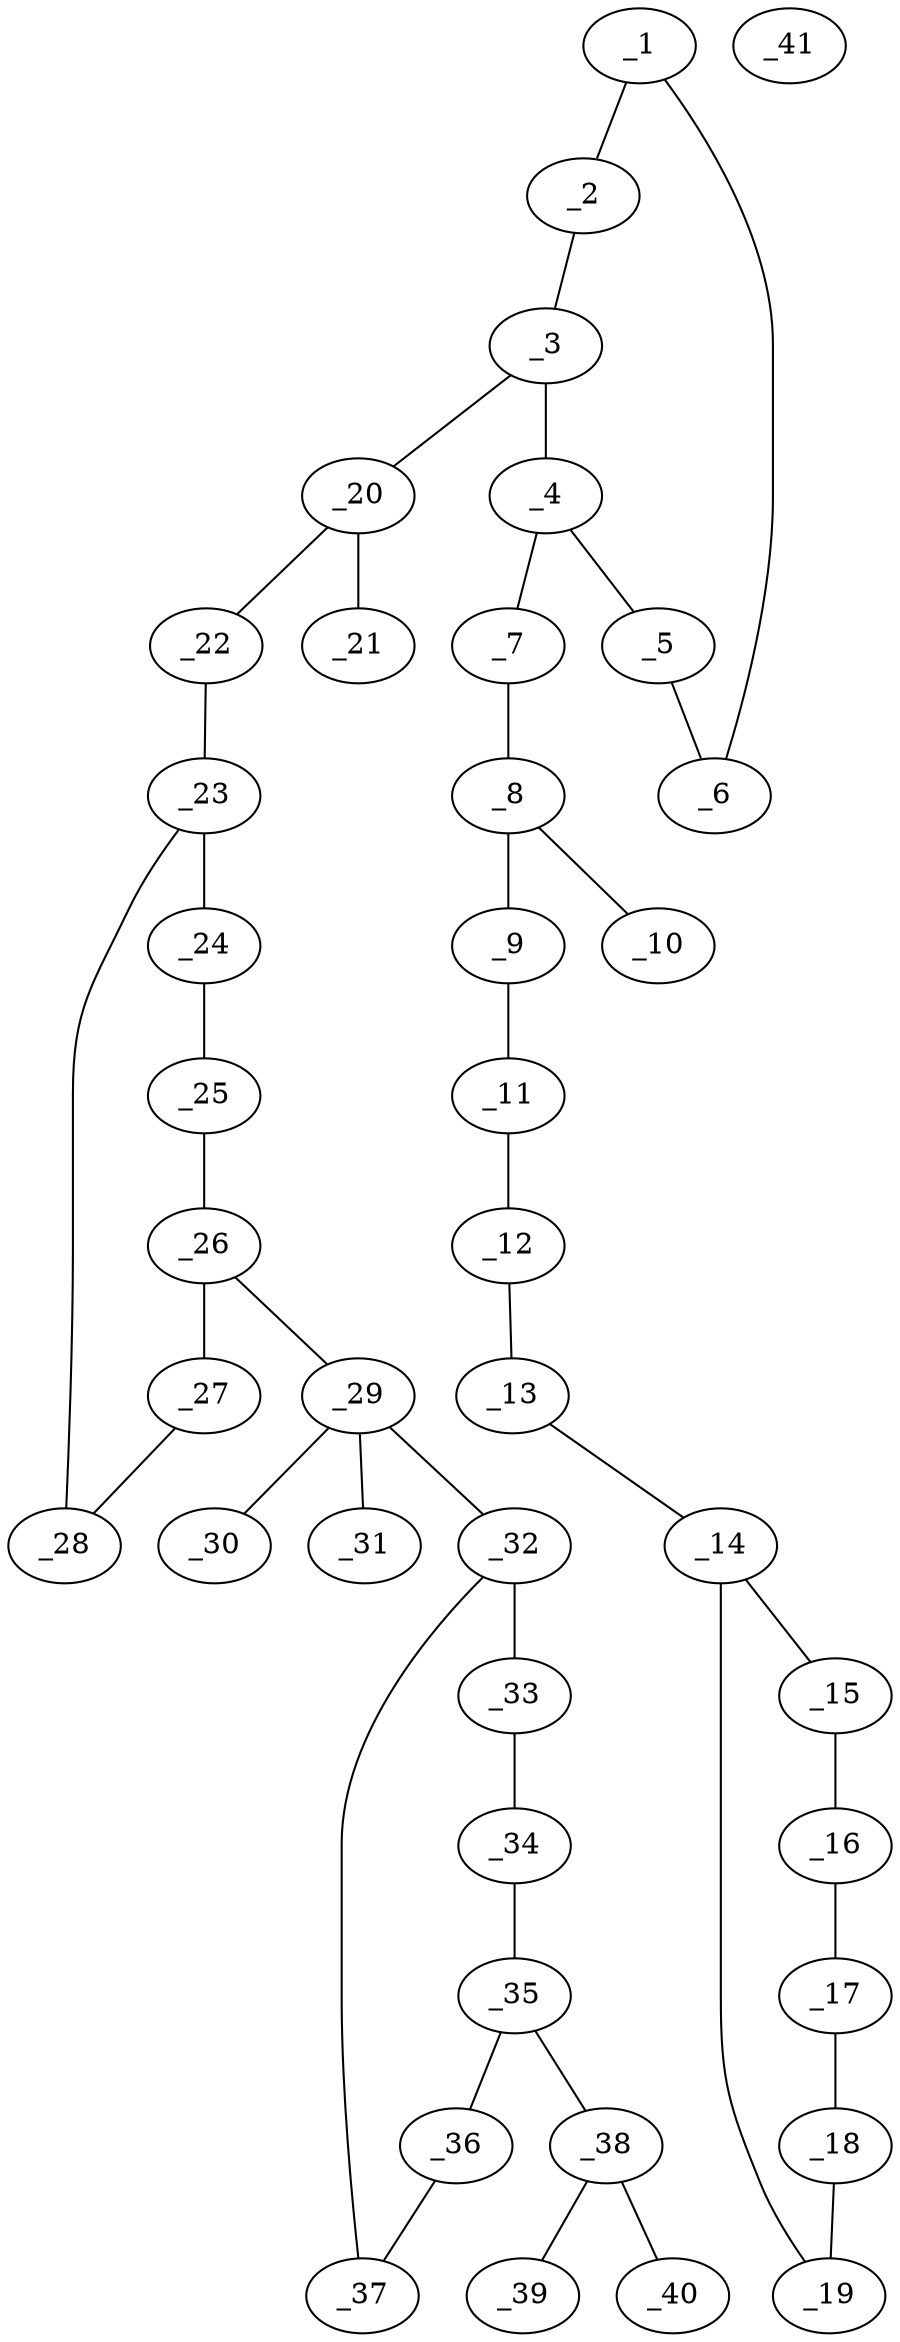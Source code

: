 graph molid698554 {
	_1	 [charge=0,
		chem=1,
		symbol="C  ",
		x="11.5263",
		y="5.5"];
	_2	 [charge=0,
		chem=1,
		symbol="C  ",
		x="11.5263",
		y="4.5"];
	_1 -- _2	 [valence=1];
	_6	 [charge=0,
		chem=1,
		symbol="C  ",
		x="10.6603",
		y=6];
	_1 -- _6	 [valence=2];
	_3	 [charge=0,
		chem=1,
		symbol="C  ",
		x="10.6603",
		y=4];
	_2 -- _3	 [valence=2];
	_4	 [charge=0,
		chem=1,
		symbol="C  ",
		x="9.7942",
		y="4.5"];
	_3 -- _4	 [valence=1];
	_20	 [charge=0,
		chem=1,
		symbol="C  ",
		x="10.6603",
		y=3];
	_3 -- _20	 [valence=1];
	_5	 [charge=0,
		chem=1,
		symbol="C  ",
		x="9.7942",
		y="5.5"];
	_4 -- _5	 [valence=2];
	_7	 [charge=0,
		chem=5,
		symbol="S  ",
		x="8.9282",
		y=4];
	_4 -- _7	 [valence=1];
	_5 -- _6	 [valence=1];
	_8	 [charge=0,
		chem=1,
		symbol="C  ",
		x="8.0622",
		y="4.5"];
	_7 -- _8	 [valence=1];
	_9	 [charge=0,
		chem=1,
		symbol="C  ",
		x="7.1962",
		y=4];
	_8 -- _9	 [valence=1];
	_10	 [charge=0,
		chem=2,
		symbol="O  ",
		x="8.0622",
		y="5.5"];
	_8 -- _10	 [valence=2];
	_11	 [charge=0,
		chem=1,
		symbol="C  ",
		x="6.3301",
		y="4.5"];
	_9 -- _11	 [valence=1];
	_12	 [charge=0,
		chem=1,
		symbol="C  ",
		x="5.4641",
		y=4];
	_11 -- _12	 [valence=1];
	_13	 [charge=0,
		chem=1,
		symbol="C  ",
		x="4.5981",
		y="4.5"];
	_12 -- _13	 [valence=1];
	_14	 [charge=0,
		chem=4,
		symbol="N  ",
		x="3.7321",
		y=4];
	_13 -- _14	 [valence=1];
	_15	 [charge=0,
		chem=1,
		symbol="C  ",
		x="3.7321",
		y=3];
	_14 -- _15	 [valence=1];
	_19	 [charge=0,
		chem=1,
		symbol="C  ",
		x="2.866",
		y="4.5"];
	_14 -- _19	 [valence=2];
	_16	 [charge=0,
		chem=1,
		symbol="C  ",
		x="2.866",
		y="2.5"];
	_15 -- _16	 [valence=2];
	_17	 [charge=0,
		chem=1,
		symbol="C  ",
		x=2,
		y=3];
	_16 -- _17	 [valence=1];
	_18	 [charge=0,
		chem=1,
		symbol="C  ",
		x=2,
		y=4];
	_17 -- _18	 [valence=2];
	_18 -- _19	 [valence=1];
	_21	 [charge=0,
		chem=2,
		symbol="O  ",
		x="11.5263",
		y="2.5"];
	_20 -- _21	 [valence=2];
	_22	 [charge=0,
		chem=4,
		symbol="N  ",
		x="9.7942",
		y="2.5"];
	_20 -- _22	 [valence=1];
	_23	 [charge=0,
		chem=1,
		symbol="C  ",
		x="9.7942",
		y="1.5"];
	_22 -- _23	 [valence=1];
	_24	 [charge=0,
		chem=1,
		symbol="C  ",
		x="10.6602",
		y=1];
	_23 -- _24	 [valence=1];
	_28	 [charge=0,
		chem=1,
		symbol="C  ",
		x="8.9282",
		y=1];
	_23 -- _28	 [valence=2];
	_25	 [charge=0,
		chem=1,
		symbol="C  ",
		x="10.6602",
		y=0];
	_24 -- _25	 [valence=2];
	_26	 [charge=0,
		chem=1,
		symbol="C  ",
		x="9.7942",
		y="-0.5"];
	_25 -- _26	 [valence=1];
	_27	 [charge=0,
		chem=1,
		symbol="C  ",
		x="8.9282",
		y=0];
	_26 -- _27	 [valence=2];
	_29	 [charge=0,
		chem=5,
		symbol="S  ",
		x="9.7942",
		y="-1.5"];
	_26 -- _29	 [valence=1];
	_27 -- _28	 [valence=1];
	_30	 [charge=0,
		chem=2,
		symbol="O  ",
		x="8.7942",
		y="-1.5"];
	_29 -- _30	 [valence=2];
	_31	 [charge=0,
		chem=2,
		symbol="O  ",
		x="10.7942",
		y="-1.5"];
	_29 -- _31	 [valence=2];
	_32	 [charge=0,
		chem=1,
		symbol="C  ",
		x="9.7942",
		y="-2.5"];
	_29 -- _32	 [valence=1];
	_33	 [charge=0,
		chem=1,
		symbol="C  ",
		x="8.9282",
		y="-3"];
	_32 -- _33	 [valence=1];
	_37	 [charge=0,
		chem=1,
		symbol="C  ",
		x="10.6602",
		y="-3"];
	_32 -- _37	 [valence=2];
	_34	 [charge=0,
		chem=1,
		symbol="C  ",
		x="8.9282",
		y="-4"];
	_33 -- _34	 [valence=2];
	_35	 [charge=0,
		chem=1,
		symbol="C  ",
		x="9.7942",
		y="-4.5"];
	_34 -- _35	 [valence=1];
	_36	 [charge=0,
		chem=1,
		symbol="C  ",
		x="10.6602",
		y="-4"];
	_35 -- _36	 [valence=2];
	_38	 [charge=0,
		chem=4,
		symbol="N  ",
		x="9.7942",
		y="-5.5"];
	_35 -- _38	 [valence=1];
	_36 -- _37	 [valence=1];
	_39	 [charge=0,
		chem=2,
		symbol="O  ",
		x="8.9282",
		y="-6"];
	_38 -- _39	 [valence=2];
	_40	 [charge=0,
		chem=2,
		symbol="O  ",
		x="10.6602",
		y="-6"];
	_38 -- _40	 [valence=1];
	_41	 [charge=0,
		chem=10,
		symbol="Br ",
		x="13.5263",
		y=0];
}
